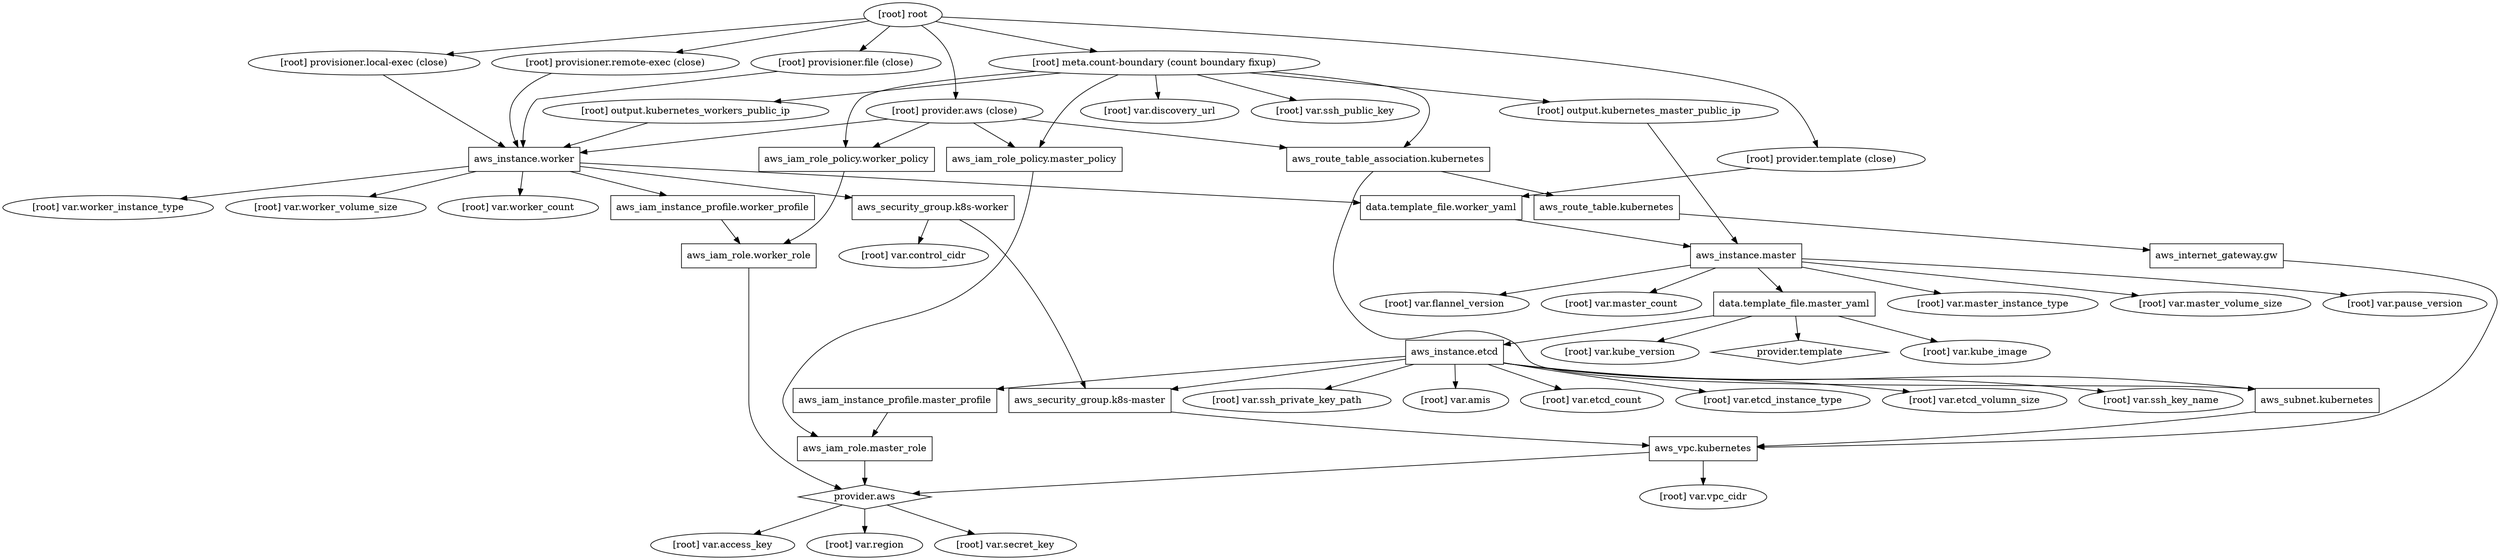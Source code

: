 digraph {
	compound = "true"
	newrank = "true"
	subgraph "root" {
		"[root] aws_iam_instance_profile.master_profile" [label = "aws_iam_instance_profile.master_profile", shape = "box"]
		"[root] aws_iam_instance_profile.worker_profile" [label = "aws_iam_instance_profile.worker_profile", shape = "box"]
		"[root] aws_iam_role.master_role" [label = "aws_iam_role.master_role", shape = "box"]
		"[root] aws_iam_role.worker_role" [label = "aws_iam_role.worker_role", shape = "box"]
		"[root] aws_iam_role_policy.master_policy" [label = "aws_iam_role_policy.master_policy", shape = "box"]
		"[root] aws_iam_role_policy.worker_policy" [label = "aws_iam_role_policy.worker_policy", shape = "box"]
		"[root] aws_instance.etcd" [label = "aws_instance.etcd", shape = "box"]
		"[root] aws_instance.master" [label = "aws_instance.master", shape = "box"]
		"[root] aws_instance.worker" [label = "aws_instance.worker", shape = "box"]
		"[root] aws_internet_gateway.gw" [label = "aws_internet_gateway.gw", shape = "box"]
		"[root] aws_route_table.kubernetes" [label = "aws_route_table.kubernetes", shape = "box"]
		"[root] aws_route_table_association.kubernetes" [label = "aws_route_table_association.kubernetes", shape = "box"]
		"[root] aws_security_group.k8s-master" [label = "aws_security_group.k8s-master", shape = "box"]
		"[root] aws_security_group.k8s-worker" [label = "aws_security_group.k8s-worker", shape = "box"]
		"[root] aws_subnet.kubernetes" [label = "aws_subnet.kubernetes", shape = "box"]
		"[root] aws_vpc.kubernetes" [label = "aws_vpc.kubernetes", shape = "box"]
		"[root] data.template_file.master_yaml" [label = "data.template_file.master_yaml", shape = "box"]
		"[root] data.template_file.worker_yaml" [label = "data.template_file.worker_yaml", shape = "box"]
		"[root] provider.aws" [label = "provider.aws", shape = "diamond"]
		"[root] provider.template" [label = "provider.template", shape = "diamond"]
		"[root] aws_iam_instance_profile.master_profile" -> "[root] aws_iam_role.master_role"
		"[root] aws_iam_instance_profile.worker_profile" -> "[root] aws_iam_role.worker_role"
		"[root] aws_iam_role.master_role" -> "[root] provider.aws"
		"[root] aws_iam_role.worker_role" -> "[root] provider.aws"
		"[root] aws_iam_role_policy.master_policy" -> "[root] aws_iam_role.master_role"
		"[root] aws_iam_role_policy.worker_policy" -> "[root] aws_iam_role.worker_role"
		"[root] aws_instance.etcd" -> "[root] aws_iam_instance_profile.master_profile"
		"[root] aws_instance.etcd" -> "[root] aws_security_group.k8s-master"
		"[root] aws_instance.etcd" -> "[root] aws_subnet.kubernetes"
		"[root] aws_instance.etcd" -> "[root] var.amis"
		"[root] aws_instance.etcd" -> "[root] var.etcd_count"
		"[root] aws_instance.etcd" -> "[root] var.etcd_instance_type"
		"[root] aws_instance.etcd" -> "[root] var.etcd_volumn_size"
		"[root] aws_instance.etcd" -> "[root] var.ssh_key_name"
		"[root] aws_instance.etcd" -> "[root] var.ssh_private_key_path"
		"[root] aws_instance.master" -> "[root] data.template_file.master_yaml"
		"[root] aws_instance.master" -> "[root] var.flannel_version"
		"[root] aws_instance.master" -> "[root] var.master_count"
		"[root] aws_instance.master" -> "[root] var.master_instance_type"
		"[root] aws_instance.master" -> "[root] var.master_volume_size"
		"[root] aws_instance.master" -> "[root] var.pause_version"
		"[root] aws_instance.worker" -> "[root] aws_iam_instance_profile.worker_profile"
		"[root] aws_instance.worker" -> "[root] aws_security_group.k8s-worker"
		"[root] aws_instance.worker" -> "[root] data.template_file.worker_yaml"
		"[root] aws_instance.worker" -> "[root] var.worker_count"
		"[root] aws_instance.worker" -> "[root] var.worker_instance_type"
		"[root] aws_instance.worker" -> "[root] var.worker_volume_size"
		"[root] aws_internet_gateway.gw" -> "[root] aws_vpc.kubernetes"
		"[root] aws_route_table.kubernetes" -> "[root] aws_internet_gateway.gw"
		"[root] aws_route_table_association.kubernetes" -> "[root] aws_route_table.kubernetes"
		"[root] aws_route_table_association.kubernetes" -> "[root] aws_subnet.kubernetes"
		"[root] aws_security_group.k8s-master" -> "[root] aws_vpc.kubernetes"
		"[root] aws_security_group.k8s-worker" -> "[root] aws_security_group.k8s-master"
		"[root] aws_security_group.k8s-worker" -> "[root] var.control_cidr"
		"[root] aws_subnet.kubernetes" -> "[root] aws_vpc.kubernetes"
		"[root] aws_vpc.kubernetes" -> "[root] provider.aws"
		"[root] aws_vpc.kubernetes" -> "[root] var.vpc_cidr"
		"[root] data.template_file.master_yaml" -> "[root] aws_instance.etcd"
		"[root] data.template_file.master_yaml" -> "[root] provider.template"
		"[root] data.template_file.master_yaml" -> "[root] var.kube_image"
		"[root] data.template_file.master_yaml" -> "[root] var.kube_version"
		"[root] data.template_file.worker_yaml" -> "[root] aws_instance.master"
		"[root] meta.count-boundary (count boundary fixup)" -> "[root] aws_iam_role_policy.master_policy"
		"[root] meta.count-boundary (count boundary fixup)" -> "[root] aws_iam_role_policy.worker_policy"
		"[root] meta.count-boundary (count boundary fixup)" -> "[root] aws_route_table_association.kubernetes"
		"[root] meta.count-boundary (count boundary fixup)" -> "[root] output.kubernetes_master_public_ip"
		"[root] meta.count-boundary (count boundary fixup)" -> "[root] output.kubernetes_workers_public_ip"
		"[root] meta.count-boundary (count boundary fixup)" -> "[root] var.discovery_url"
		"[root] meta.count-boundary (count boundary fixup)" -> "[root] var.ssh_public_key"
		"[root] output.kubernetes_master_public_ip" -> "[root] aws_instance.master"
		"[root] output.kubernetes_workers_public_ip" -> "[root] aws_instance.worker"
		"[root] provider.aws (close)" -> "[root] aws_iam_role_policy.master_policy"
		"[root] provider.aws (close)" -> "[root] aws_iam_role_policy.worker_policy"
		"[root] provider.aws (close)" -> "[root] aws_instance.worker"
		"[root] provider.aws (close)" -> "[root] aws_route_table_association.kubernetes"
		"[root] provider.aws" -> "[root] var.access_key"
		"[root] provider.aws" -> "[root] var.region"
		"[root] provider.aws" -> "[root] var.secret_key"
		"[root] provider.template (close)" -> "[root] data.template_file.worker_yaml"
		"[root] provisioner.file (close)" -> "[root] aws_instance.worker"
		"[root] provisioner.local-exec (close)" -> "[root] aws_instance.worker"
		"[root] provisioner.remote-exec (close)" -> "[root] aws_instance.worker"
		"[root] root" -> "[root] meta.count-boundary (count boundary fixup)"
		"[root] root" -> "[root] provider.aws (close)"
		"[root] root" -> "[root] provider.template (close)"
		"[root] root" -> "[root] provisioner.file (close)"
		"[root] root" -> "[root] provisioner.local-exec (close)"
		"[root] root" -> "[root] provisioner.remote-exec (close)"
	}
}

